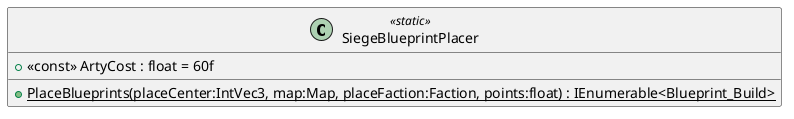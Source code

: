 @startuml
class SiegeBlueprintPlacer <<static>> {
    + <<const>> ArtyCost : float = 60f
    + {static} PlaceBlueprints(placeCenter:IntVec3, map:Map, placeFaction:Faction, points:float) : IEnumerable<Blueprint_Build>
}
@enduml
